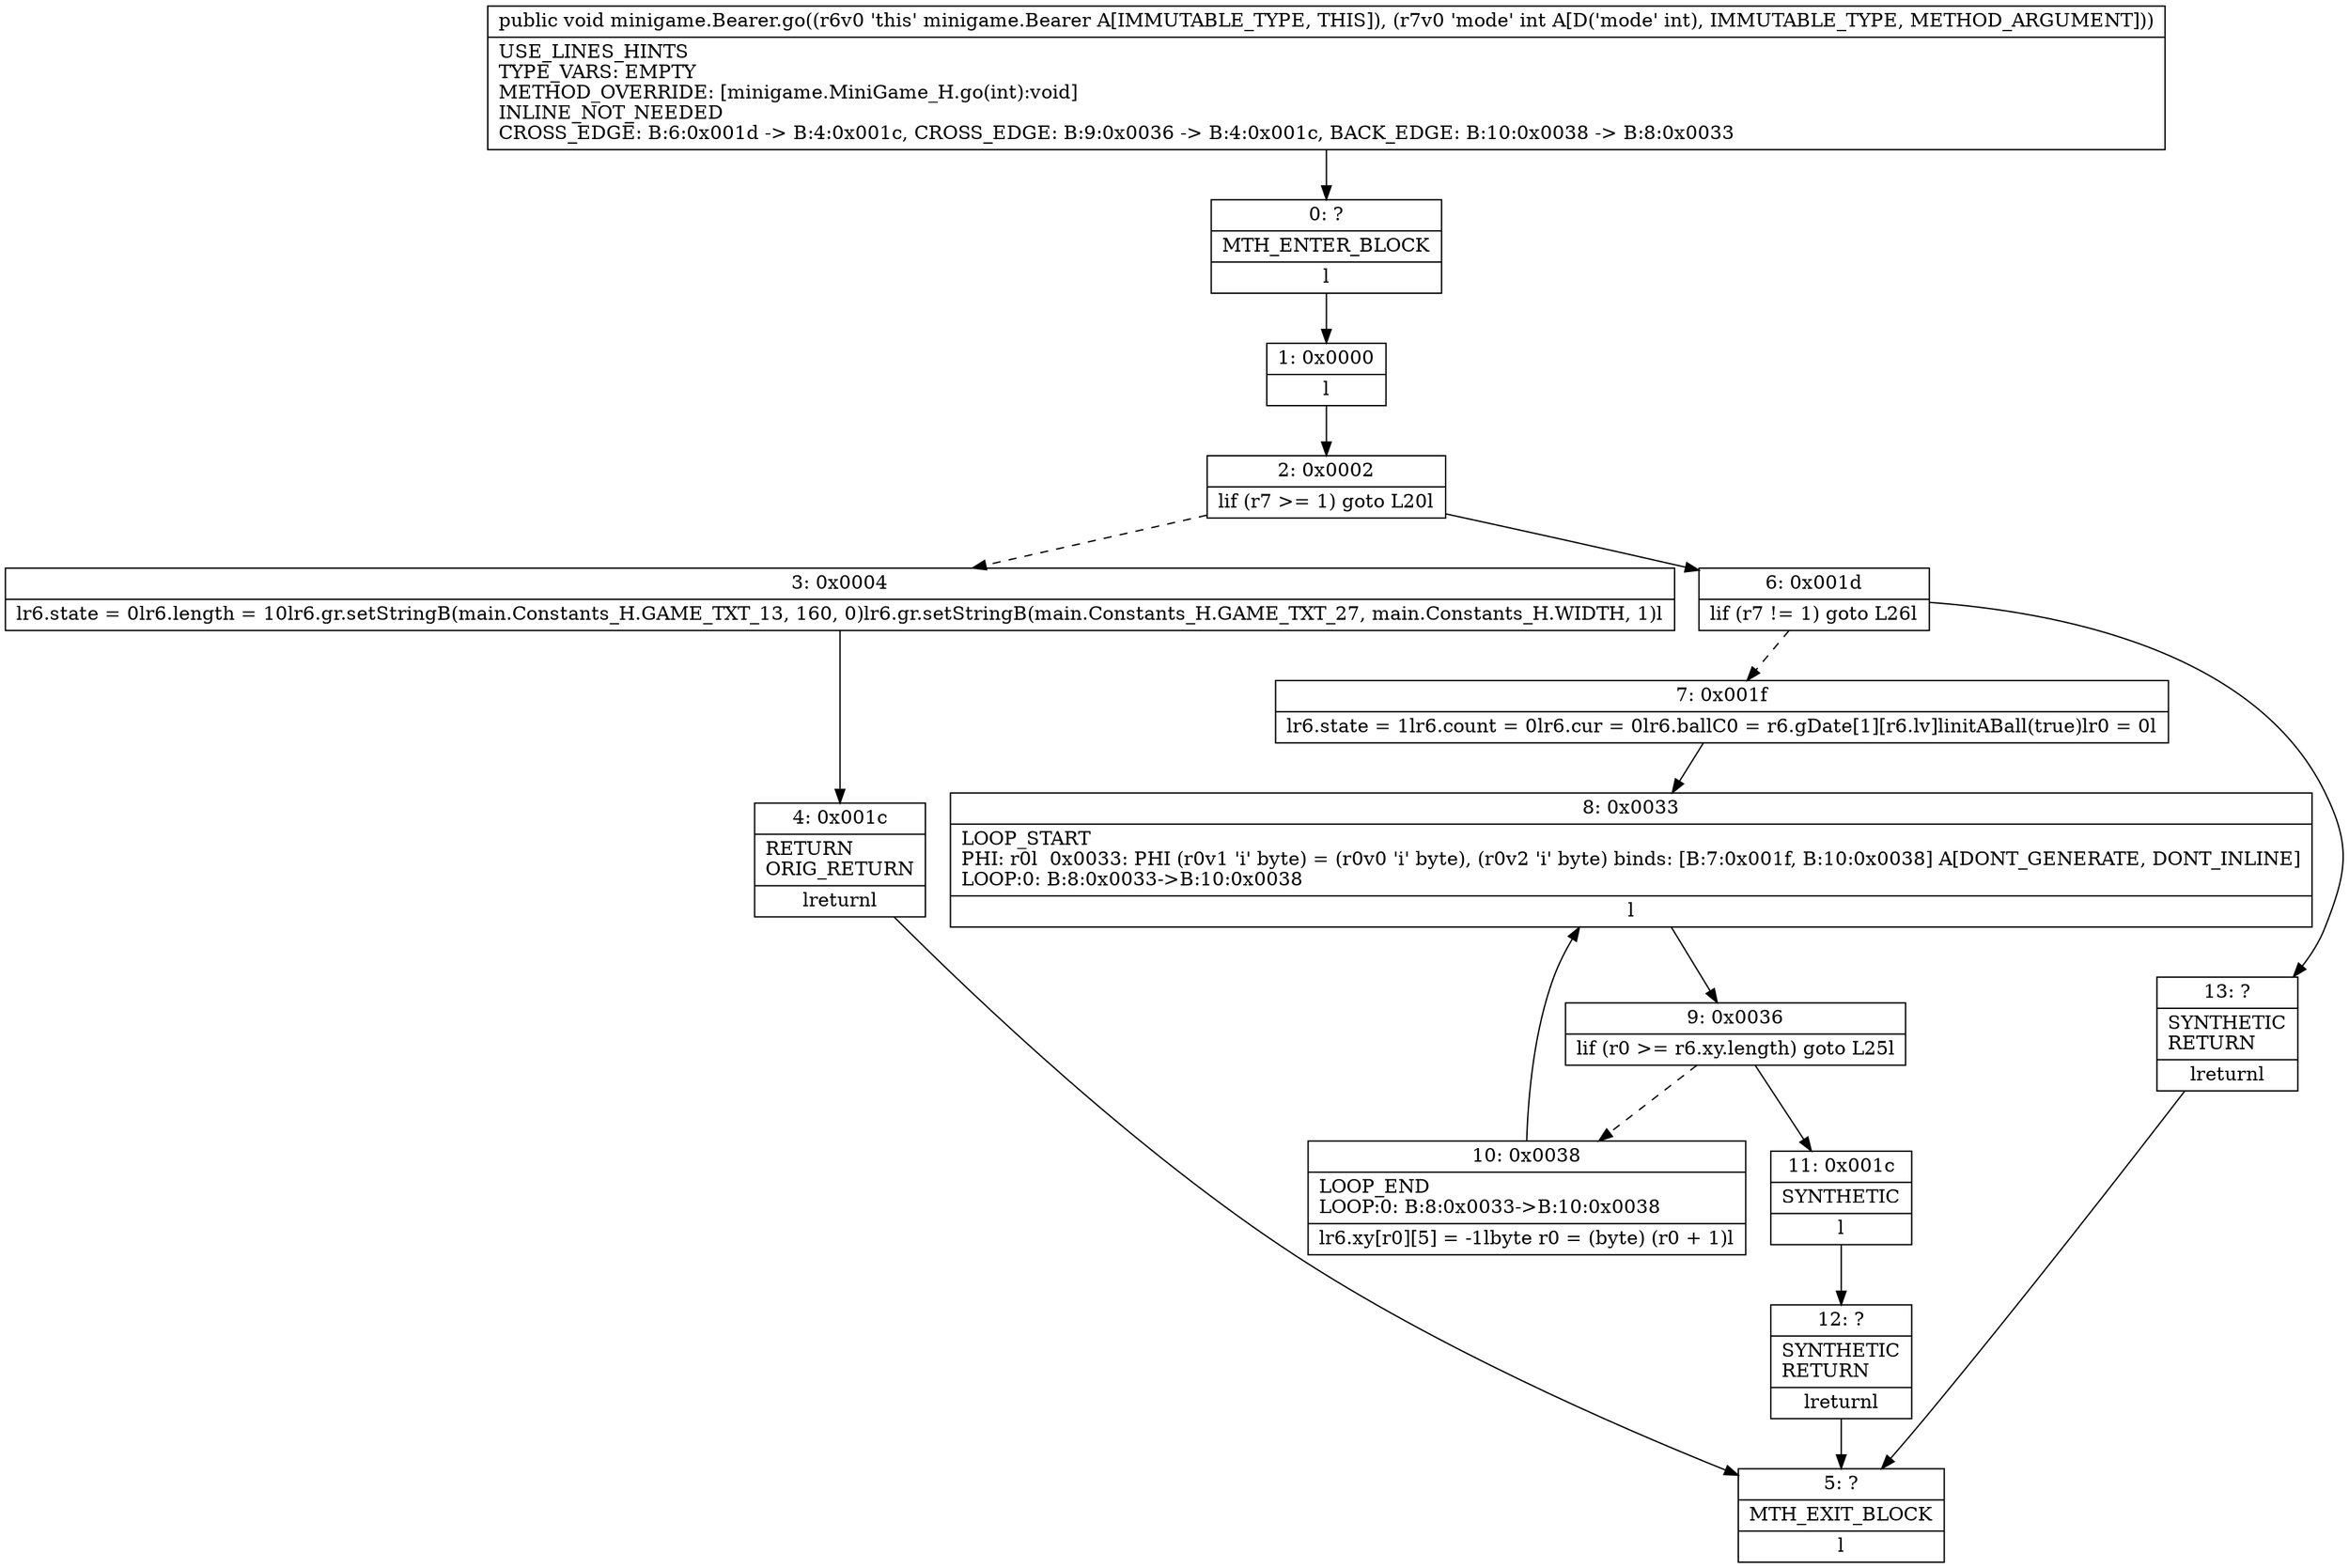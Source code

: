 digraph "CFG forminigame.Bearer.go(I)V" {
Node_0 [shape=record,label="{0\:\ ?|MTH_ENTER_BLOCK\l|l}"];
Node_1 [shape=record,label="{1\:\ 0x0000|l}"];
Node_2 [shape=record,label="{2\:\ 0x0002|lif (r7 \>= 1) goto L20l}"];
Node_3 [shape=record,label="{3\:\ 0x0004|lr6.state = 0lr6.length = 10lr6.gr.setStringB(main.Constants_H.GAME_TXT_13, 160, 0)lr6.gr.setStringB(main.Constants_H.GAME_TXT_27, main.Constants_H.WIDTH, 1)l}"];
Node_4 [shape=record,label="{4\:\ 0x001c|RETURN\lORIG_RETURN\l|lreturnl}"];
Node_5 [shape=record,label="{5\:\ ?|MTH_EXIT_BLOCK\l|l}"];
Node_6 [shape=record,label="{6\:\ 0x001d|lif (r7 != 1) goto L26l}"];
Node_7 [shape=record,label="{7\:\ 0x001f|lr6.state = 1lr6.count = 0lr6.cur = 0lr6.ballC0 = r6.gDate[1][r6.lv]linitABall(true)lr0 = 0l}"];
Node_8 [shape=record,label="{8\:\ 0x0033|LOOP_START\lPHI: r0l  0x0033: PHI (r0v1 'i' byte) = (r0v0 'i' byte), (r0v2 'i' byte) binds: [B:7:0x001f, B:10:0x0038] A[DONT_GENERATE, DONT_INLINE]\lLOOP:0: B:8:0x0033\-\>B:10:0x0038\l|l}"];
Node_9 [shape=record,label="{9\:\ 0x0036|lif (r0 \>= r6.xy.length) goto L25l}"];
Node_10 [shape=record,label="{10\:\ 0x0038|LOOP_END\lLOOP:0: B:8:0x0033\-\>B:10:0x0038\l|lr6.xy[r0][5] = \-1lbyte r0 = (byte) (r0 + 1)l}"];
Node_11 [shape=record,label="{11\:\ 0x001c|SYNTHETIC\l|l}"];
Node_12 [shape=record,label="{12\:\ ?|SYNTHETIC\lRETURN\l|lreturnl}"];
Node_13 [shape=record,label="{13\:\ ?|SYNTHETIC\lRETURN\l|lreturnl}"];
MethodNode[shape=record,label="{public void minigame.Bearer.go((r6v0 'this' minigame.Bearer A[IMMUTABLE_TYPE, THIS]), (r7v0 'mode' int A[D('mode' int), IMMUTABLE_TYPE, METHOD_ARGUMENT]))  | USE_LINES_HINTS\lTYPE_VARS: EMPTY\lMETHOD_OVERRIDE: [minigame.MiniGame_H.go(int):void]\lINLINE_NOT_NEEDED\lCROSS_EDGE: B:6:0x001d \-\> B:4:0x001c, CROSS_EDGE: B:9:0x0036 \-\> B:4:0x001c, BACK_EDGE: B:10:0x0038 \-\> B:8:0x0033\l}"];
MethodNode -> Node_0;
Node_0 -> Node_1;
Node_1 -> Node_2;
Node_2 -> Node_3[style=dashed];
Node_2 -> Node_6;
Node_3 -> Node_4;
Node_4 -> Node_5;
Node_6 -> Node_7[style=dashed];
Node_6 -> Node_13;
Node_7 -> Node_8;
Node_8 -> Node_9;
Node_9 -> Node_10[style=dashed];
Node_9 -> Node_11;
Node_10 -> Node_8;
Node_11 -> Node_12;
Node_12 -> Node_5;
Node_13 -> Node_5;
}

